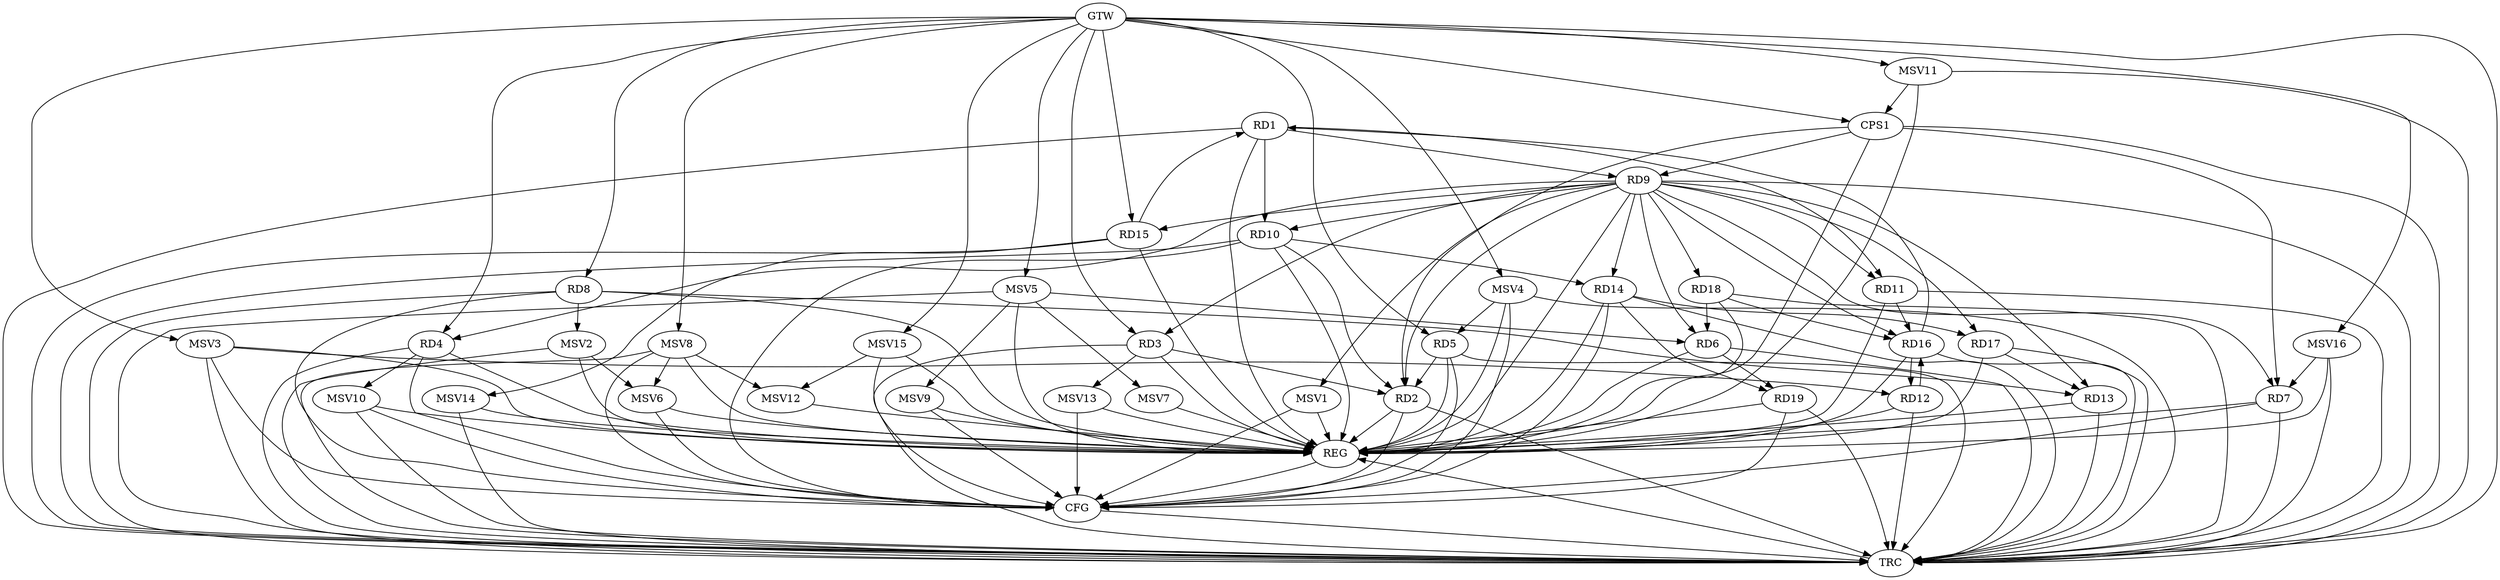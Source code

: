 strict digraph G {
  RD1 [ label="RD1" ];
  RD2 [ label="RD2" ];
  RD3 [ label="RD3" ];
  RD4 [ label="RD4" ];
  RD5 [ label="RD5" ];
  RD6 [ label="RD6" ];
  RD7 [ label="RD7" ];
  RD8 [ label="RD8" ];
  RD9 [ label="RD9" ];
  RD10 [ label="RD10" ];
  RD11 [ label="RD11" ];
  RD12 [ label="RD12" ];
  RD13 [ label="RD13" ];
  RD14 [ label="RD14" ];
  RD15 [ label="RD15" ];
  RD16 [ label="RD16" ];
  RD17 [ label="RD17" ];
  RD18 [ label="RD18" ];
  RD19 [ label="RD19" ];
  CPS1 [ label="CPS1" ];
  GTW [ label="GTW" ];
  REG [ label="REG" ];
  CFG [ label="CFG" ];
  TRC [ label="TRC" ];
  MSV1 [ label="MSV1" ];
  MSV2 [ label="MSV2" ];
  MSV3 [ label="MSV3" ];
  MSV4 [ label="MSV4" ];
  MSV5 [ label="MSV5" ];
  MSV6 [ label="MSV6" ];
  MSV7 [ label="MSV7" ];
  MSV8 [ label="MSV8" ];
  MSV9 [ label="MSV9" ];
  MSV10 [ label="MSV10" ];
  MSV11 [ label="MSV11" ];
  MSV12 [ label="MSV12" ];
  MSV13 [ label="MSV13" ];
  MSV14 [ label="MSV14" ];
  MSV15 [ label="MSV15" ];
  MSV16 [ label="MSV16" ];
  RD1 -> RD9;
  RD1 -> RD10;
  RD1 -> RD11;
  RD15 -> RD1;
  RD16 -> RD1;
  RD3 -> RD2;
  RD5 -> RD2;
  RD10 -> RD2;
  RD9 -> RD6;
  RD18 -> RD6;
  RD6 -> RD19;
  RD8 -> RD13;
  RD9 -> RD13;
  RD9 -> RD17;
  RD9 -> RD18;
  RD10 -> RD14;
  RD11 -> RD16;
  RD12 -> RD16;
  RD16 -> RD12;
  RD17 -> RD13;
  RD14 -> RD17;
  RD14 -> RD19;
  RD18 -> RD16;
  CPS1 -> RD2;
  CPS1 -> RD7;
  CPS1 -> RD9;
  GTW -> RD3;
  GTW -> RD4;
  GTW -> RD5;
  GTW -> RD8;
  GTW -> RD15;
  GTW -> CPS1;
  RD1 -> REG;
  RD2 -> REG;
  RD3 -> REG;
  RD4 -> REG;
  RD5 -> REG;
  RD6 -> REG;
  RD7 -> REG;
  RD8 -> REG;
  RD9 -> REG;
  RD10 -> REG;
  RD11 -> REG;
  RD12 -> REG;
  RD13 -> REG;
  RD14 -> REG;
  RD15 -> REG;
  RD16 -> REG;
  RD17 -> REG;
  RD18 -> REG;
  RD19 -> REG;
  CPS1 -> REG;
  RD4 -> CFG;
  RD7 -> CFG;
  RD14 -> CFG;
  RD5 -> CFG;
  RD19 -> CFG;
  RD10 -> CFG;
  RD2 -> CFG;
  RD8 -> CFG;
  REG -> CFG;
  RD1 -> TRC;
  RD2 -> TRC;
  RD3 -> TRC;
  RD4 -> TRC;
  RD5 -> TRC;
  RD6 -> TRC;
  RD7 -> TRC;
  RD8 -> TRC;
  RD9 -> TRC;
  RD10 -> TRC;
  RD11 -> TRC;
  RD12 -> TRC;
  RD13 -> TRC;
  RD14 -> TRC;
  RD15 -> TRC;
  RD16 -> TRC;
  RD17 -> TRC;
  RD18 -> TRC;
  RD19 -> TRC;
  CPS1 -> TRC;
  GTW -> TRC;
  CFG -> TRC;
  TRC -> REG;
  RD9 -> RD3;
  RD9 -> RD11;
  RD9 -> RD7;
  RD9 -> RD14;
  RD9 -> RD10;
  RD9 -> RD2;
  RD9 -> RD4;
  RD9 -> RD15;
  RD9 -> RD16;
  RD9 -> MSV1;
  MSV1 -> REG;
  MSV1 -> CFG;
  RD8 -> MSV2;
  MSV2 -> REG;
  MSV2 -> TRC;
  MSV3 -> RD12;
  GTW -> MSV3;
  MSV3 -> REG;
  MSV3 -> TRC;
  MSV3 -> CFG;
  MSV4 -> RD5;
  GTW -> MSV4;
  MSV4 -> REG;
  MSV4 -> TRC;
  MSV4 -> CFG;
  MSV5 -> RD6;
  GTW -> MSV5;
  MSV5 -> REG;
  MSV5 -> TRC;
  MSV2 -> MSV6;
  MSV6 -> REG;
  MSV6 -> CFG;
  MSV5 -> MSV7;
  MSV7 -> REG;
  MSV8 -> MSV6;
  GTW -> MSV8;
  MSV8 -> REG;
  MSV8 -> TRC;
  MSV8 -> CFG;
  MSV5 -> MSV9;
  MSV9 -> REG;
  MSV9 -> CFG;
  RD4 -> MSV10;
  MSV10 -> REG;
  MSV10 -> TRC;
  MSV10 -> CFG;
  MSV11 -> CPS1;
  GTW -> MSV11;
  MSV11 -> REG;
  MSV11 -> TRC;
  MSV8 -> MSV12;
  MSV12 -> REG;
  RD3 -> MSV13;
  MSV13 -> REG;
  MSV13 -> CFG;
  RD15 -> MSV14;
  MSV14 -> REG;
  MSV14 -> TRC;
  MSV15 -> MSV12;
  GTW -> MSV15;
  MSV15 -> REG;
  MSV15 -> CFG;
  MSV16 -> RD7;
  GTW -> MSV16;
  MSV16 -> REG;
  MSV16 -> TRC;
}
